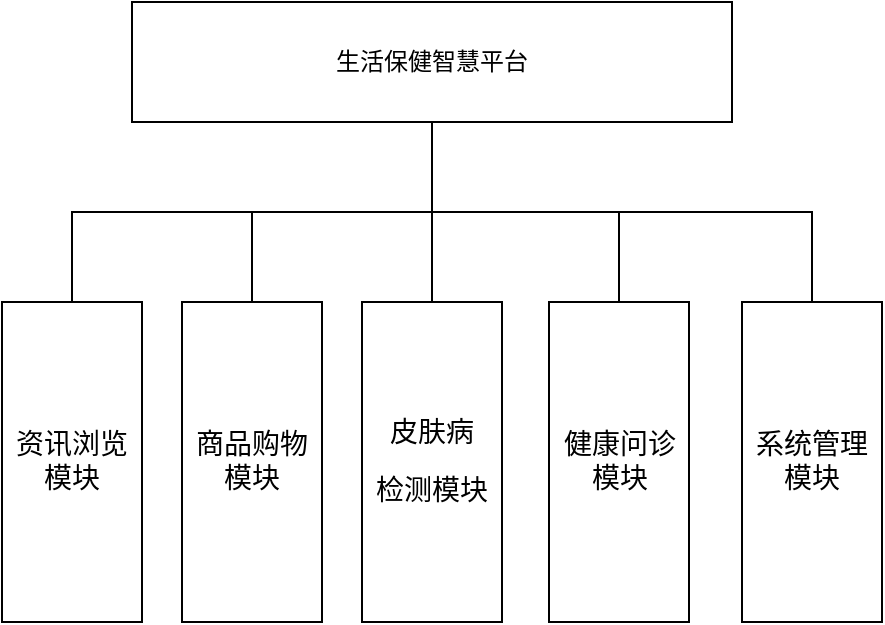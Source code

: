 <mxfile version="24.2.0" type="github">
  <diagram name="第 1 页" id="_4ZrP0tn3PniAPQ0Jjzl">
    <mxGraphModel dx="1448" dy="1030" grid="1" gridSize="10" guides="1" tooltips="1" connect="1" arrows="0" fold="1" page="1" pageScale="1" pageWidth="827" pageHeight="1169" math="0" shadow="0">
      <root>
        <mxCell id="0" />
        <mxCell id="1" parent="0" />
        <mxCell id="Z8dBPlKUc89xwZBvlWtI-1" value="生活保健智慧平台" style="rounded=0;whiteSpace=wrap;html=1;" vertex="1" parent="1">
          <mxGeometry x="135" y="100" width="300" height="60" as="geometry" />
        </mxCell>
        <mxCell id="Z8dBPlKUc89xwZBvlWtI-14" style="edgeStyle=orthogonalEdgeStyle;rounded=0;orthogonalLoop=1;jettySize=auto;html=1;exitX=0.5;exitY=0;exitDx=0;exitDy=0;entryX=0.5;entryY=1;entryDx=0;entryDy=0;endArrow=none;endFill=0;" edge="1" parent="1" source="Z8dBPlKUc89xwZBvlWtI-2" target="Z8dBPlKUc89xwZBvlWtI-1">
          <mxGeometry relative="1" as="geometry" />
        </mxCell>
        <mxCell id="Z8dBPlKUc89xwZBvlWtI-2" value="&lt;p style=&quot;&quot; class=&quot;MsoNormal&quot;&gt;&lt;span style=&quot;mso-spacerun:&#39;yes&#39;;font-family:宋体;mso-ascii-font-family:Calibri;&lt;br/&gt;mso-hansi-font-family:Calibri;mso-bidi-font-family:&#39;Times New Roman&#39;;font-size:10.5pt;&lt;br/&gt;mso-font-kerning:1.0pt;&quot;&gt;资讯&lt;/span&gt;&lt;span style=&quot;mso-spacerun:&#39;yes&#39;;font-family:宋体;mso-ascii-font-family:Calibri;&lt;br/&gt;mso-hansi-font-family:Calibri;mso-bidi-font-family:&#39;Times New Roman&#39;;font-size:10.5pt;&lt;br/&gt;mso-font-kerning:1.0pt;&quot;&gt;浏览模块&lt;/span&gt;&lt;/p&gt;" style="rounded=0;whiteSpace=wrap;html=1;align=center;" vertex="1" parent="1">
          <mxGeometry x="70" y="250" width="70" height="160" as="geometry" />
        </mxCell>
        <mxCell id="Z8dBPlKUc89xwZBvlWtI-15" style="edgeStyle=orthogonalEdgeStyle;rounded=0;orthogonalLoop=1;jettySize=auto;html=1;exitX=0.5;exitY=0;exitDx=0;exitDy=0;entryX=0.5;entryY=1;entryDx=0;entryDy=0;endArrow=none;endFill=0;" edge="1" parent="1" source="Z8dBPlKUc89xwZBvlWtI-5" target="Z8dBPlKUc89xwZBvlWtI-1">
          <mxGeometry relative="1" as="geometry" />
        </mxCell>
        <mxCell id="Z8dBPlKUc89xwZBvlWtI-5" value="&lt;p style=&quot;&quot; class=&quot;MsoNormal&quot;&gt;&lt;font face=&quot;宋体&quot;&gt;&lt;span style=&quot;font-size: 14px;&quot;&gt;商品购物模块&lt;/span&gt;&lt;/font&gt;&lt;/p&gt;" style="rounded=0;whiteSpace=wrap;html=1;align=center;" vertex="1" parent="1">
          <mxGeometry x="160" y="250" width="70" height="160" as="geometry" />
        </mxCell>
        <mxCell id="Z8dBPlKUc89xwZBvlWtI-16" style="edgeStyle=orthogonalEdgeStyle;rounded=0;orthogonalLoop=1;jettySize=auto;html=1;exitX=0.5;exitY=0;exitDx=0;exitDy=0;entryX=0.5;entryY=1;entryDx=0;entryDy=0;endArrow=none;endFill=0;" edge="1" parent="1" source="Z8dBPlKUc89xwZBvlWtI-6" target="Z8dBPlKUc89xwZBvlWtI-1">
          <mxGeometry relative="1" as="geometry" />
        </mxCell>
        <mxCell id="Z8dBPlKUc89xwZBvlWtI-6" value="&lt;p style=&quot;&quot; class=&quot;MsoNormal&quot;&gt;&lt;font face=&quot;宋体&quot;&gt;&lt;span style=&quot;font-size: 14px;&quot;&gt;皮肤病&lt;/span&gt;&lt;/font&gt;&lt;/p&gt;&lt;p style=&quot;&quot; class=&quot;MsoNormal&quot;&gt;&lt;font face=&quot;宋体&quot;&gt;&lt;span style=&quot;font-size: 14px;&quot;&gt;检测模块&lt;/span&gt;&lt;/font&gt;&lt;/p&gt;" style="rounded=0;whiteSpace=wrap;html=1;align=center;" vertex="1" parent="1">
          <mxGeometry x="250" y="250" width="70" height="160" as="geometry" />
        </mxCell>
        <mxCell id="Z8dBPlKUc89xwZBvlWtI-17" style="edgeStyle=orthogonalEdgeStyle;rounded=0;orthogonalLoop=1;jettySize=auto;html=1;exitX=0.5;exitY=0;exitDx=0;exitDy=0;entryX=0.5;entryY=1;entryDx=0;entryDy=0;endArrow=none;endFill=0;" edge="1" parent="1" source="Z8dBPlKUc89xwZBvlWtI-7" target="Z8dBPlKUc89xwZBvlWtI-1">
          <mxGeometry relative="1" as="geometry" />
        </mxCell>
        <mxCell id="Z8dBPlKUc89xwZBvlWtI-7" value="&lt;p style=&quot;&quot; class=&quot;MsoNormal&quot;&gt;&lt;font face=&quot;宋体&quot;&gt;&lt;span style=&quot;font-size: 14px;&quot;&gt;健康问诊模块&lt;/span&gt;&lt;/font&gt;&lt;/p&gt;" style="rounded=0;whiteSpace=wrap;html=1;align=center;" vertex="1" parent="1">
          <mxGeometry x="343.5" y="250" width="70" height="160" as="geometry" />
        </mxCell>
        <mxCell id="Z8dBPlKUc89xwZBvlWtI-18" style="edgeStyle=orthogonalEdgeStyle;rounded=0;orthogonalLoop=1;jettySize=auto;html=1;exitX=0.5;exitY=0;exitDx=0;exitDy=0;entryX=0.5;entryY=1;entryDx=0;entryDy=0;endArrow=none;endFill=0;" edge="1" parent="1" source="Z8dBPlKUc89xwZBvlWtI-8" target="Z8dBPlKUc89xwZBvlWtI-1">
          <mxGeometry relative="1" as="geometry" />
        </mxCell>
        <mxCell id="Z8dBPlKUc89xwZBvlWtI-8" value="&lt;p style=&quot;&quot; class=&quot;MsoNormal&quot;&gt;&lt;font face=&quot;宋体&quot;&gt;&lt;span style=&quot;font-size: 14px;&quot;&gt;系统管理模块&lt;/span&gt;&lt;/font&gt;&lt;/p&gt;" style="rounded=0;whiteSpace=wrap;html=1;align=center;" vertex="1" parent="1">
          <mxGeometry x="440" y="250" width="70" height="160" as="geometry" />
        </mxCell>
      </root>
    </mxGraphModel>
  </diagram>
</mxfile>
